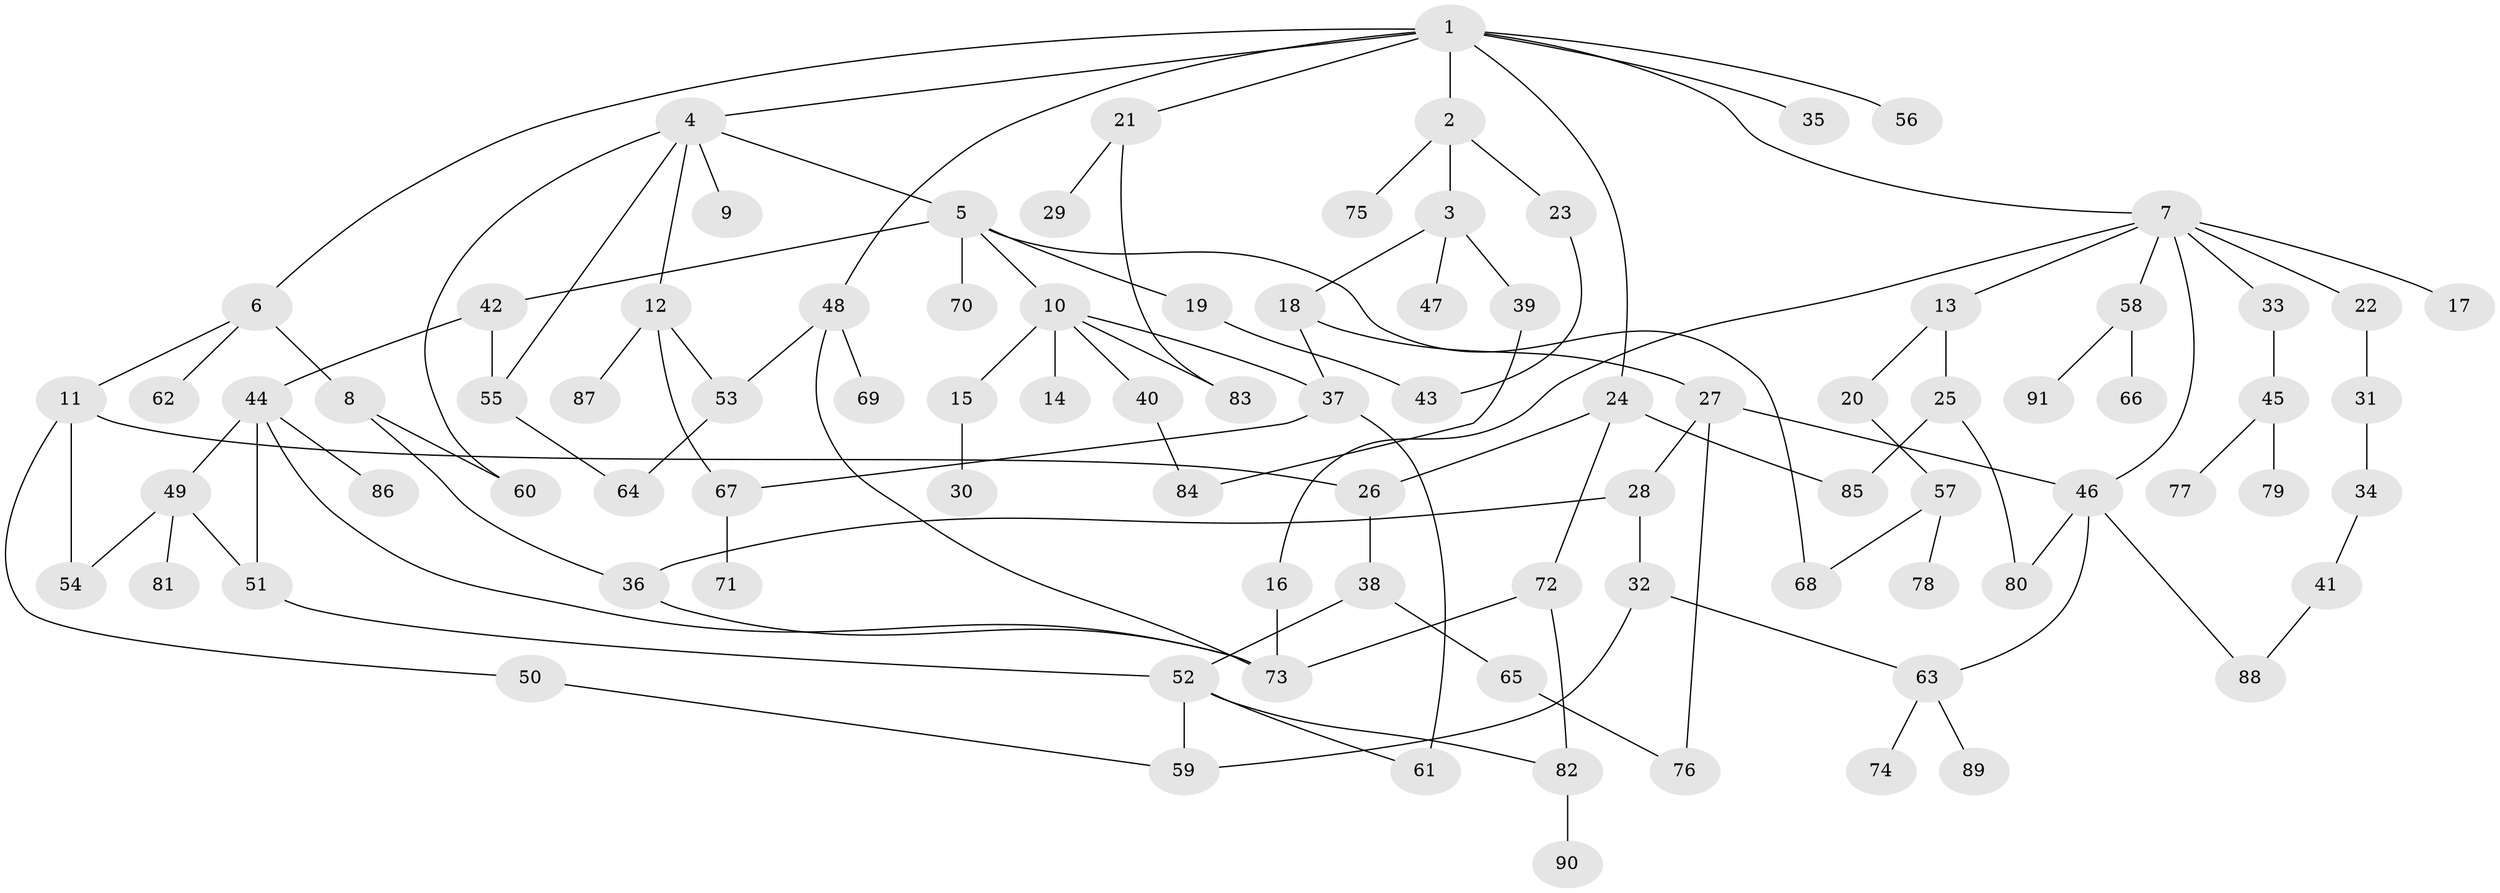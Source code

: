 // Generated by graph-tools (version 1.1) at 2025/34/03/09/25 02:34:31]
// undirected, 91 vertices, 119 edges
graph export_dot {
graph [start="1"]
  node [color=gray90,style=filled];
  1;
  2;
  3;
  4;
  5;
  6;
  7;
  8;
  9;
  10;
  11;
  12;
  13;
  14;
  15;
  16;
  17;
  18;
  19;
  20;
  21;
  22;
  23;
  24;
  25;
  26;
  27;
  28;
  29;
  30;
  31;
  32;
  33;
  34;
  35;
  36;
  37;
  38;
  39;
  40;
  41;
  42;
  43;
  44;
  45;
  46;
  47;
  48;
  49;
  50;
  51;
  52;
  53;
  54;
  55;
  56;
  57;
  58;
  59;
  60;
  61;
  62;
  63;
  64;
  65;
  66;
  67;
  68;
  69;
  70;
  71;
  72;
  73;
  74;
  75;
  76;
  77;
  78;
  79;
  80;
  81;
  82;
  83;
  84;
  85;
  86;
  87;
  88;
  89;
  90;
  91;
  1 -- 2;
  1 -- 4;
  1 -- 6;
  1 -- 7;
  1 -- 21;
  1 -- 24;
  1 -- 35;
  1 -- 48;
  1 -- 56;
  2 -- 3;
  2 -- 23;
  2 -- 75;
  3 -- 18;
  3 -- 39;
  3 -- 47;
  4 -- 5;
  4 -- 9;
  4 -- 12;
  4 -- 60;
  4 -- 55;
  5 -- 10;
  5 -- 19;
  5 -- 42;
  5 -- 70;
  5 -- 68;
  6 -- 8;
  6 -- 11;
  6 -- 62;
  7 -- 13;
  7 -- 16;
  7 -- 17;
  7 -- 22;
  7 -- 33;
  7 -- 46;
  7 -- 58;
  8 -- 36;
  8 -- 60;
  10 -- 14;
  10 -- 15;
  10 -- 37;
  10 -- 40;
  10 -- 83;
  11 -- 26;
  11 -- 50;
  11 -- 54;
  12 -- 67;
  12 -- 87;
  12 -- 53;
  13 -- 20;
  13 -- 25;
  15 -- 30;
  16 -- 73;
  18 -- 27;
  18 -- 37;
  19 -- 43;
  20 -- 57;
  21 -- 29;
  21 -- 83;
  22 -- 31;
  23 -- 43;
  24 -- 72;
  24 -- 85;
  24 -- 26;
  25 -- 85;
  25 -- 80;
  26 -- 38;
  27 -- 28;
  27 -- 76;
  27 -- 46;
  28 -- 32;
  28 -- 36;
  31 -- 34;
  32 -- 63;
  32 -- 59;
  33 -- 45;
  34 -- 41;
  36 -- 73;
  37 -- 61;
  37 -- 67;
  38 -- 52;
  38 -- 65;
  39 -- 84;
  40 -- 84;
  41 -- 88;
  42 -- 44;
  42 -- 55;
  44 -- 49;
  44 -- 73;
  44 -- 86;
  44 -- 51;
  45 -- 77;
  45 -- 79;
  46 -- 80;
  46 -- 88;
  46 -- 63;
  48 -- 53;
  48 -- 69;
  48 -- 73;
  49 -- 51;
  49 -- 81;
  49 -- 54;
  50 -- 59;
  51 -- 52;
  52 -- 59;
  52 -- 82;
  52 -- 61;
  53 -- 64;
  55 -- 64;
  57 -- 68;
  57 -- 78;
  58 -- 66;
  58 -- 91;
  63 -- 74;
  63 -- 89;
  65 -- 76;
  67 -- 71;
  72 -- 82;
  72 -- 73;
  82 -- 90;
}
